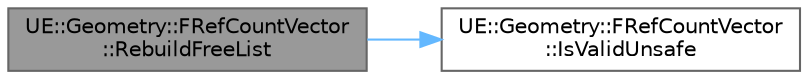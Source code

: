 digraph "UE::Geometry::FRefCountVector::RebuildFreeList"
{
 // INTERACTIVE_SVG=YES
 // LATEX_PDF_SIZE
  bgcolor="transparent";
  edge [fontname=Helvetica,fontsize=10,labelfontname=Helvetica,labelfontsize=10];
  node [fontname=Helvetica,fontsize=10,shape=box,height=0.2,width=0.4];
  rankdir="LR";
  Node1 [id="Node000001",label="UE::Geometry::FRefCountVector\l::RebuildFreeList",height=0.2,width=0.4,color="gray40", fillcolor="grey60", style="filled", fontcolor="black",tooltip=" "];
  Node1 -> Node2 [id="edge1_Node000001_Node000002",color="steelblue1",style="solid",tooltip=" "];
  Node2 [id="Node000002",label="UE::Geometry::FRefCountVector\l::IsValidUnsafe",height=0.2,width=0.4,color="grey40", fillcolor="white", style="filled",URL="$d8/d44/classUE_1_1Geometry_1_1FRefCountVector.html#a80d3a8b7df12af77567256de1e082e67",tooltip=" "];
}

